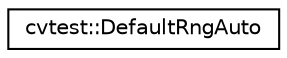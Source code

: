 digraph "Graphical Class Hierarchy"
{
 // LATEX_PDF_SIZE
  edge [fontname="Helvetica",fontsize="10",labelfontname="Helvetica",labelfontsize="10"];
  node [fontname="Helvetica",fontsize="10",shape=record];
  rankdir="LR";
  Node0 [label="cvtest::DefaultRngAuto",height=0.2,width=0.4,color="black", fillcolor="white", style="filled",URL="$structcvtest_1_1_default_rng_auto.html",tooltip=" "];
}
